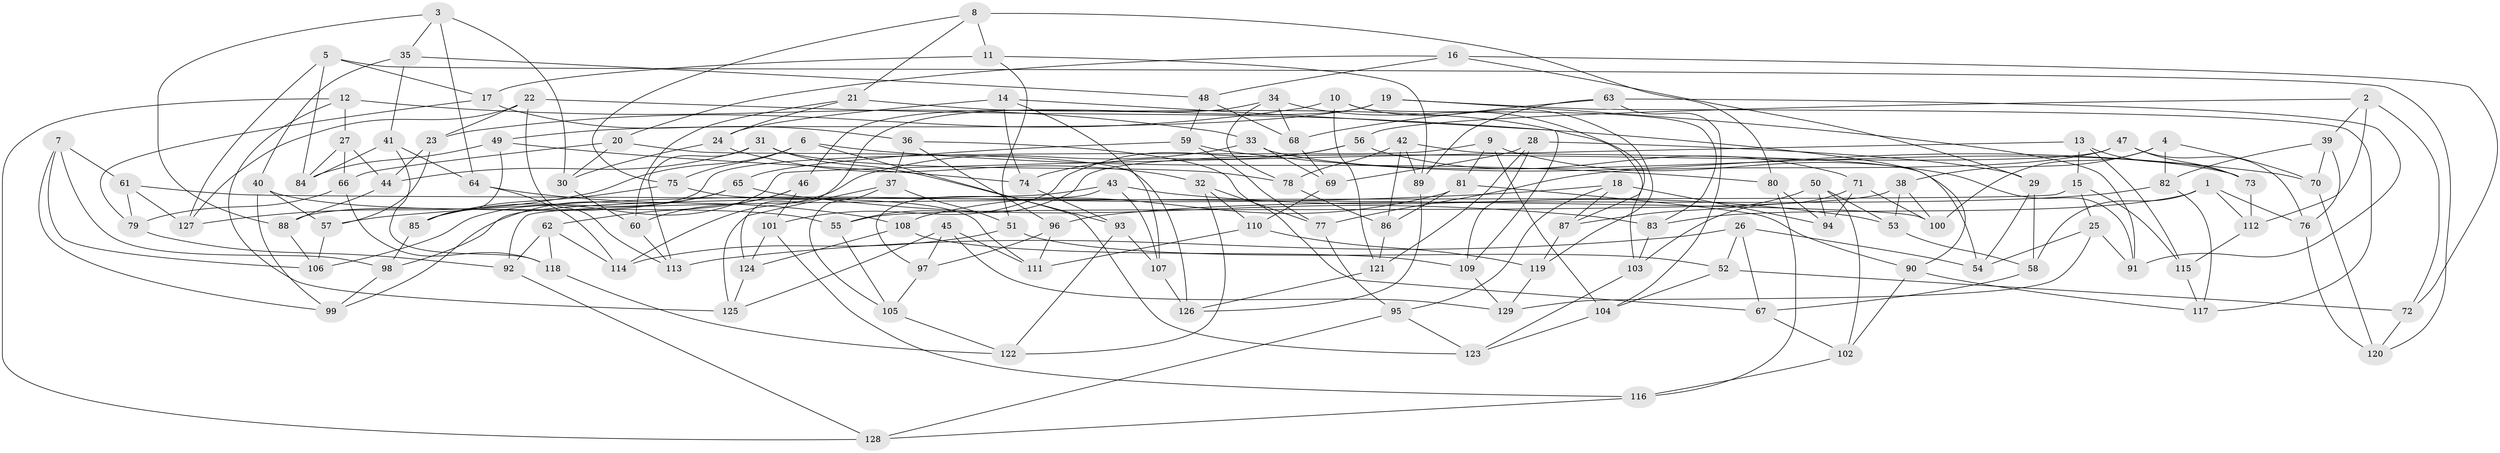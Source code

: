 // coarse degree distribution, {3: 0.13725490196078433, 7: 0.0784313725490196, 4: 0.4117647058823529, 5: 0.13725490196078433, 9: 0.058823529411764705, 8: 0.0392156862745098, 6: 0.0392156862745098, 15: 0.0196078431372549, 10: 0.058823529411764705, 12: 0.0196078431372549}
// Generated by graph-tools (version 1.1) at 2025/01/03/04/25 22:01:12]
// undirected, 129 vertices, 258 edges
graph export_dot {
graph [start="1"]
  node [color=gray90,style=filled];
  1;
  2;
  3;
  4;
  5;
  6;
  7;
  8;
  9;
  10;
  11;
  12;
  13;
  14;
  15;
  16;
  17;
  18;
  19;
  20;
  21;
  22;
  23;
  24;
  25;
  26;
  27;
  28;
  29;
  30;
  31;
  32;
  33;
  34;
  35;
  36;
  37;
  38;
  39;
  40;
  41;
  42;
  43;
  44;
  45;
  46;
  47;
  48;
  49;
  50;
  51;
  52;
  53;
  54;
  55;
  56;
  57;
  58;
  59;
  60;
  61;
  62;
  63;
  64;
  65;
  66;
  67;
  68;
  69;
  70;
  71;
  72;
  73;
  74;
  75;
  76;
  77;
  78;
  79;
  80;
  81;
  82;
  83;
  84;
  85;
  86;
  87;
  88;
  89;
  90;
  91;
  92;
  93;
  94;
  95;
  96;
  97;
  98;
  99;
  100;
  101;
  102;
  103;
  104;
  105;
  106;
  107;
  108;
  109;
  110;
  111;
  112;
  113;
  114;
  115;
  116;
  117;
  118;
  119;
  120;
  121;
  122;
  123;
  124;
  125;
  126;
  127;
  128;
  129;
  1 -- 112;
  1 -- 58;
  1 -- 76;
  1 -- 83;
  2 -- 112;
  2 -- 56;
  2 -- 39;
  2 -- 72;
  3 -- 64;
  3 -- 35;
  3 -- 88;
  3 -- 30;
  4 -- 82;
  4 -- 38;
  4 -- 70;
  4 -- 100;
  5 -- 84;
  5 -- 120;
  5 -- 127;
  5 -- 17;
  6 -- 75;
  6 -- 80;
  6 -- 127;
  6 -- 123;
  7 -- 99;
  7 -- 106;
  7 -- 61;
  7 -- 98;
  8 -- 21;
  8 -- 80;
  8 -- 75;
  8 -- 11;
  9 -- 104;
  9 -- 88;
  9 -- 91;
  9 -- 81;
  10 -- 119;
  10 -- 121;
  10 -- 23;
  10 -- 83;
  11 -- 89;
  11 -- 51;
  11 -- 17;
  12 -- 125;
  12 -- 27;
  12 -- 33;
  12 -- 128;
  13 -- 106;
  13 -- 73;
  13 -- 15;
  13 -- 115;
  14 -- 74;
  14 -- 109;
  14 -- 24;
  14 -- 107;
  15 -- 115;
  15 -- 92;
  15 -- 25;
  16 -- 72;
  16 -- 20;
  16 -- 48;
  16 -- 29;
  17 -- 36;
  17 -- 79;
  18 -- 87;
  18 -- 94;
  18 -- 57;
  18 -- 95;
  19 -- 49;
  19 -- 117;
  19 -- 91;
  19 -- 124;
  20 -- 66;
  20 -- 126;
  20 -- 30;
  21 -- 103;
  21 -- 60;
  21 -- 24;
  22 -- 113;
  22 -- 90;
  22 -- 23;
  22 -- 127;
  23 -- 57;
  23 -- 44;
  24 -- 32;
  24 -- 30;
  25 -- 91;
  25 -- 129;
  25 -- 54;
  26 -- 113;
  26 -- 54;
  26 -- 67;
  26 -- 52;
  27 -- 66;
  27 -- 44;
  27 -- 84;
  28 -- 29;
  28 -- 121;
  28 -- 109;
  28 -- 69;
  29 -- 54;
  29 -- 58;
  30 -- 60;
  31 -- 44;
  31 -- 78;
  31 -- 113;
  31 -- 93;
  32 -- 77;
  32 -- 110;
  32 -- 122;
  33 -- 73;
  33 -- 69;
  33 -- 114;
  34 -- 68;
  34 -- 87;
  34 -- 46;
  34 -- 78;
  35 -- 41;
  35 -- 40;
  35 -- 48;
  36 -- 67;
  36 -- 96;
  36 -- 37;
  37 -- 125;
  37 -- 105;
  37 -- 51;
  38 -- 100;
  38 -- 55;
  38 -- 53;
  39 -- 76;
  39 -- 82;
  39 -- 70;
  40 -- 57;
  40 -- 99;
  40 -- 55;
  41 -- 118;
  41 -- 64;
  41 -- 84;
  42 -- 54;
  42 -- 86;
  42 -- 78;
  42 -- 89;
  43 -- 53;
  43 -- 98;
  43 -- 107;
  43 -- 97;
  44 -- 88;
  45 -- 97;
  45 -- 129;
  45 -- 125;
  45 -- 111;
  46 -- 62;
  46 -- 101;
  46 -- 60;
  47 -- 73;
  47 -- 77;
  47 -- 76;
  47 -- 55;
  48 -- 68;
  48 -- 59;
  49 -- 85;
  49 -- 74;
  49 -- 84;
  50 -- 87;
  50 -- 102;
  50 -- 53;
  50 -- 94;
  51 -- 114;
  51 -- 52;
  52 -- 72;
  52 -- 104;
  53 -- 58;
  55 -- 105;
  56 -- 74;
  56 -- 101;
  56 -- 71;
  57 -- 106;
  58 -- 67;
  59 -- 77;
  59 -- 70;
  59 -- 65;
  60 -- 113;
  61 -- 100;
  61 -- 127;
  61 -- 79;
  62 -- 92;
  62 -- 118;
  62 -- 114;
  63 -- 68;
  63 -- 89;
  63 -- 91;
  63 -- 104;
  64 -- 114;
  64 -- 108;
  65 -- 83;
  65 -- 85;
  65 -- 99;
  66 -- 79;
  66 -- 118;
  67 -- 102;
  68 -- 69;
  69 -- 110;
  70 -- 120;
  71 -- 103;
  71 -- 94;
  71 -- 100;
  72 -- 120;
  73 -- 112;
  74 -- 93;
  75 -- 85;
  75 -- 111;
  76 -- 120;
  77 -- 95;
  78 -- 86;
  79 -- 92;
  80 -- 94;
  80 -- 116;
  81 -- 90;
  81 -- 86;
  81 -- 108;
  82 -- 117;
  82 -- 96;
  83 -- 103;
  85 -- 98;
  86 -- 121;
  87 -- 119;
  88 -- 106;
  89 -- 126;
  90 -- 102;
  90 -- 117;
  92 -- 128;
  93 -- 107;
  93 -- 122;
  95 -- 123;
  95 -- 128;
  96 -- 111;
  96 -- 97;
  97 -- 105;
  98 -- 99;
  101 -- 116;
  101 -- 124;
  102 -- 116;
  103 -- 123;
  104 -- 123;
  105 -- 122;
  107 -- 126;
  108 -- 124;
  108 -- 109;
  109 -- 129;
  110 -- 111;
  110 -- 119;
  112 -- 115;
  115 -- 117;
  116 -- 128;
  118 -- 122;
  119 -- 129;
  121 -- 126;
  124 -- 125;
}
